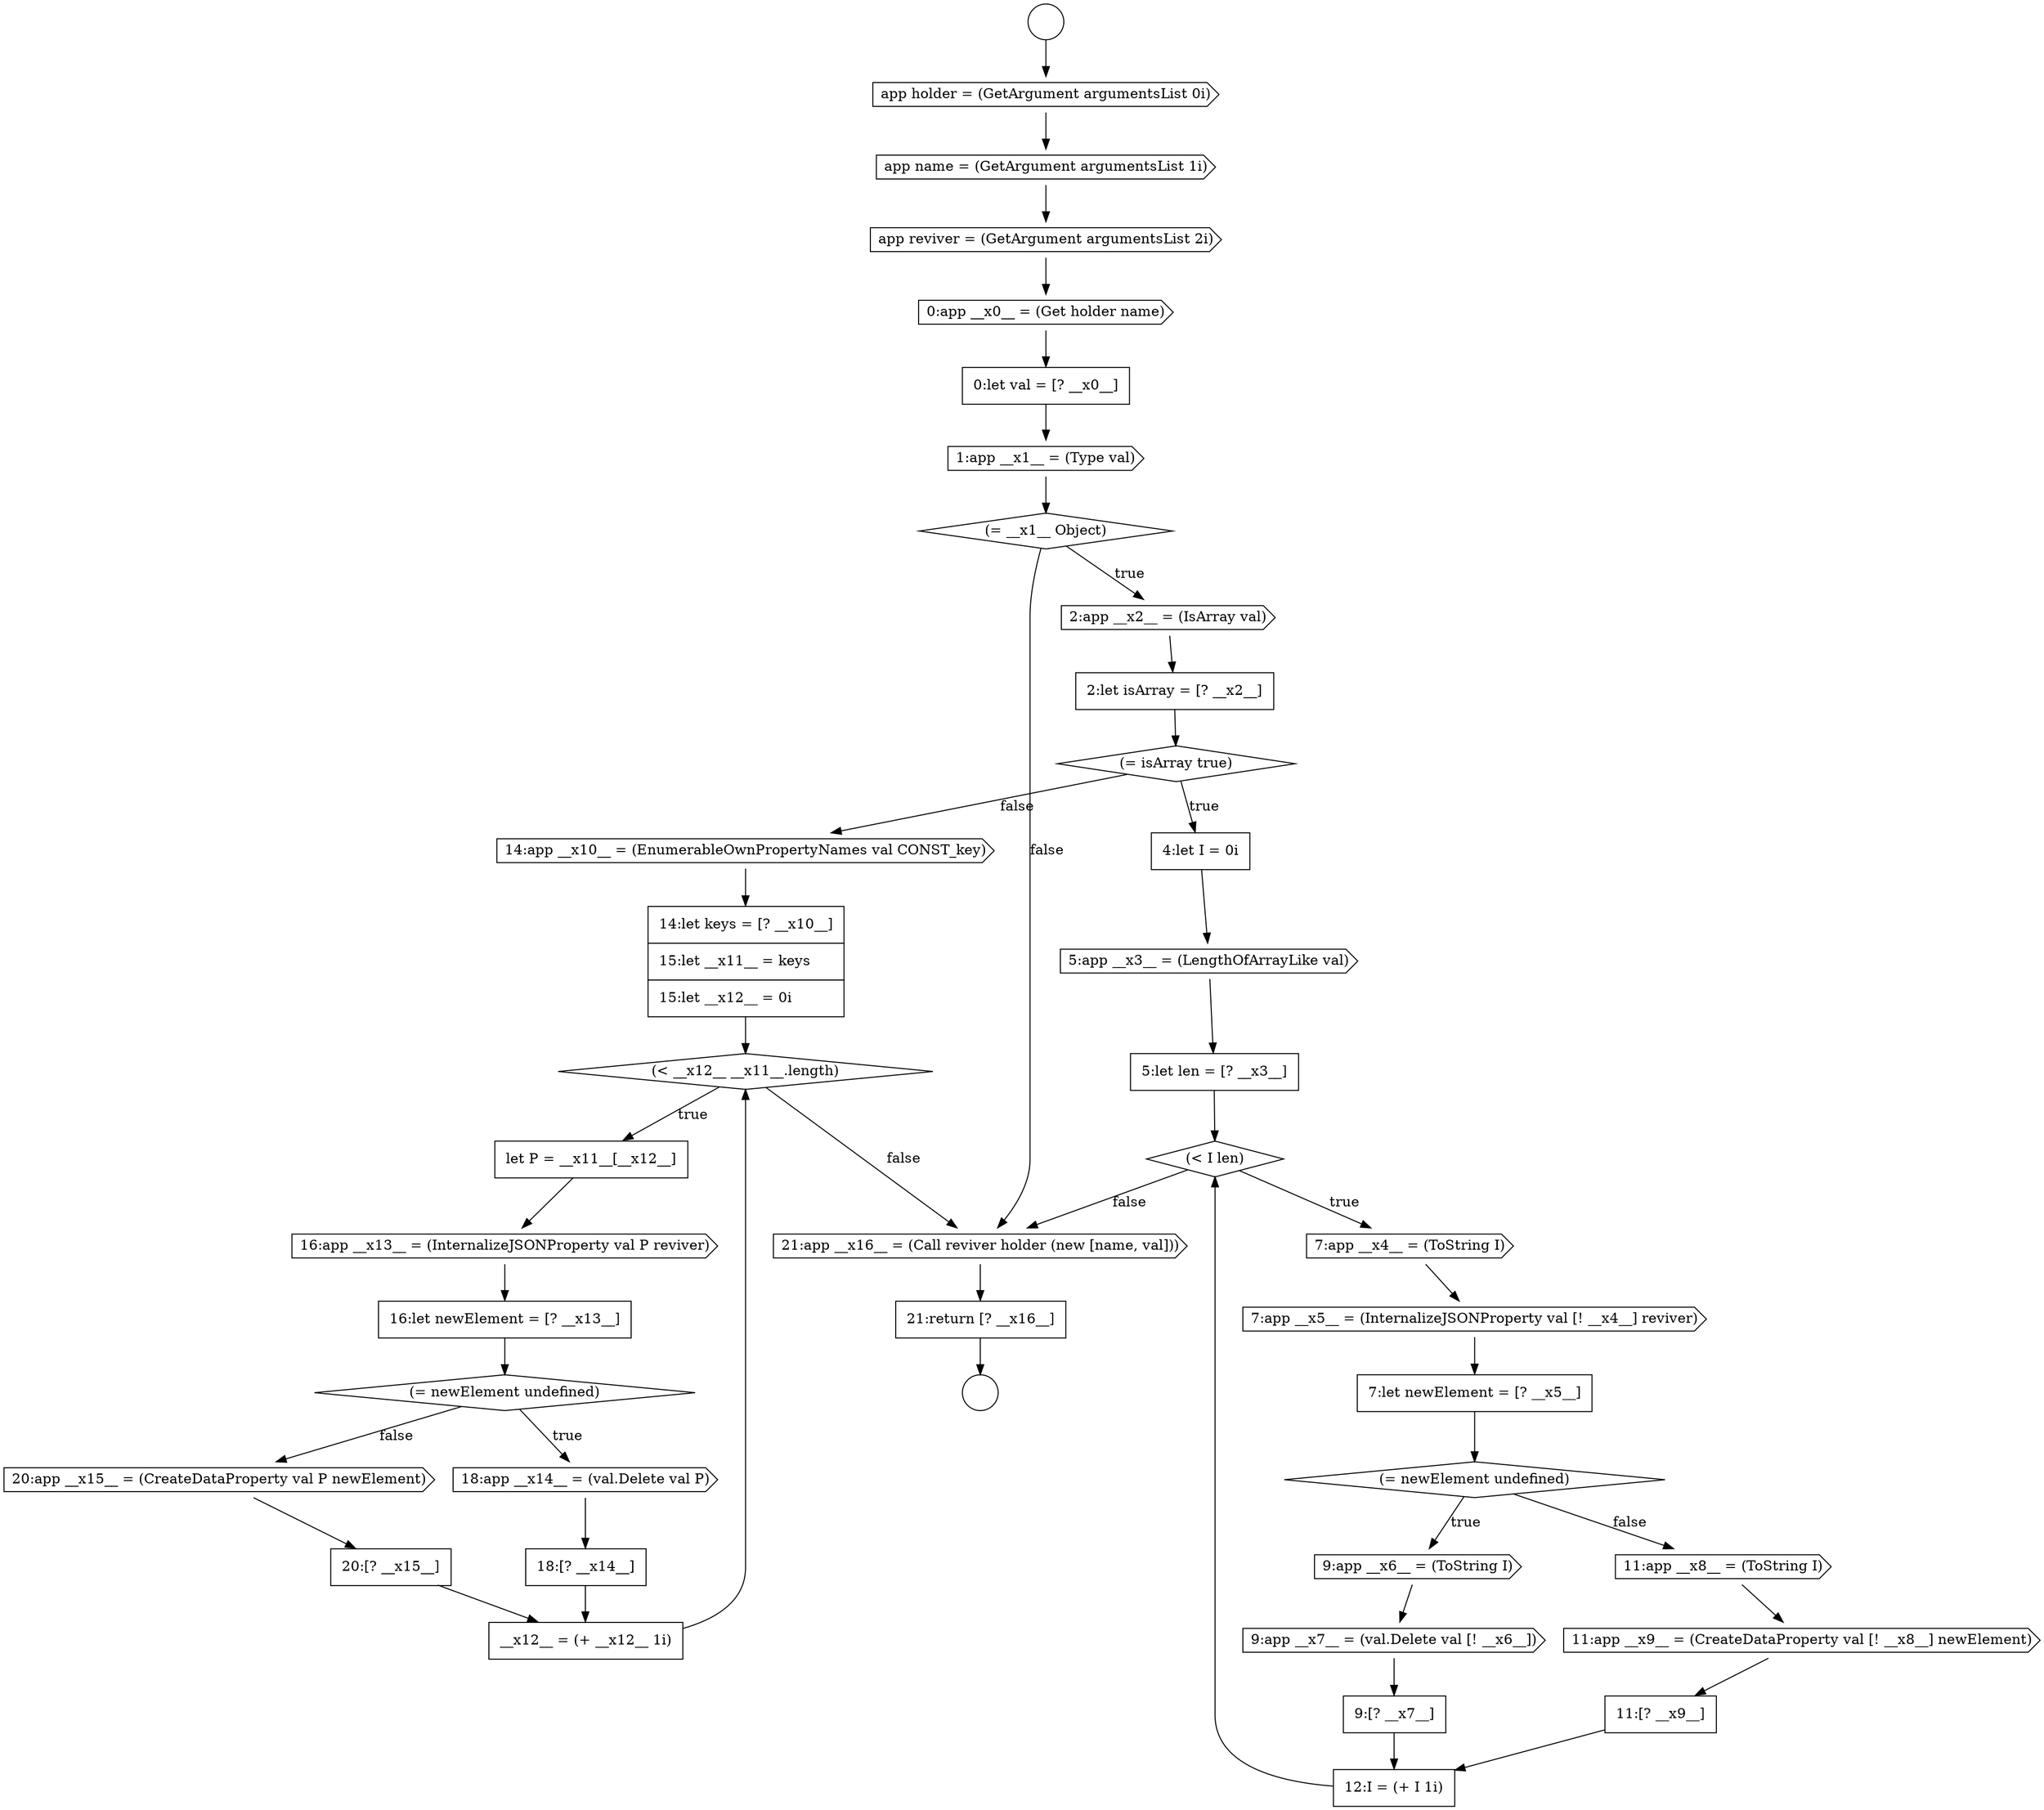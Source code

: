 digraph {
  node0 [shape=circle label=" " color="black" fillcolor="white" style=filled]
  node5 [shape=cds, label=<<font color="black">0:app __x0__ = (Get holder name)</font>> color="black" fillcolor="white" style=filled]
  node10 [shape=none, margin=0, label=<<font color="black">
    <table border="0" cellborder="1" cellspacing="0" cellpadding="10">
      <tr><td align="left">2:let isArray = [? __x2__]</td></tr>
    </table>
  </font>> color="black" fillcolor="white" style=filled]
  node14 [shape=none, margin=0, label=<<font color="black">
    <table border="0" cellborder="1" cellspacing="0" cellpadding="10">
      <tr><td align="left">5:let len = [? __x3__]</td></tr>
    </table>
  </font>> color="black" fillcolor="white" style=filled]
  node1 [shape=circle label=" " color="black" fillcolor="white" style=filled]
  node6 [shape=none, margin=0, label=<<font color="black">
    <table border="0" cellborder="1" cellspacing="0" cellpadding="10">
      <tr><td align="left">0:let val = [? __x0__]</td></tr>
    </table>
  </font>> color="black" fillcolor="white" style=filled]
  node9 [shape=cds, label=<<font color="black">2:app __x2__ = (IsArray val)</font>> color="black" fillcolor="white" style=filled]
  node13 [shape=cds, label=<<font color="black">5:app __x3__ = (LengthOfArrayLike val)</font>> color="black" fillcolor="white" style=filled]
  node2 [shape=cds, label=<<font color="black">app holder = (GetArgument argumentsList 0i)</font>> color="black" fillcolor="white" style=filled]
  node12 [shape=none, margin=0, label=<<font color="black">
    <table border="0" cellborder="1" cellspacing="0" cellpadding="10">
      <tr><td align="left">4:let I = 0i</td></tr>
    </table>
  </font>> color="black" fillcolor="white" style=filled]
  node18 [shape=none, margin=0, label=<<font color="black">
    <table border="0" cellborder="1" cellspacing="0" cellpadding="10">
      <tr><td align="left">7:let newElement = [? __x5__]</td></tr>
    </table>
  </font>> color="black" fillcolor="white" style=filled]
  node11 [shape=diamond, label=<<font color="black">(= isArray true)</font>> color="black" fillcolor="white" style=filled]
  node8 [shape=diamond, label=<<font color="black">(= __x1__ Object)</font>> color="black" fillcolor="white" style=filled]
  node4 [shape=cds, label=<<font color="black">app reviver = (GetArgument argumentsList 2i)</font>> color="black" fillcolor="white" style=filled]
  node15 [shape=diamond, label=<<font color="black">(&lt; I len)</font>> color="black" fillcolor="white" style=filled]
  node24 [shape=cds, label=<<font color="black">11:app __x9__ = (CreateDataProperty val [! __x8__] newElement)</font>> color="black" fillcolor="white" style=filled]
  node37 [shape=none, margin=0, label=<<font color="black">
    <table border="0" cellborder="1" cellspacing="0" cellpadding="10">
      <tr><td align="left">20:[? __x15__]</td></tr>
    </table>
  </font>> color="black" fillcolor="white" style=filled]
  node25 [shape=none, margin=0, label=<<font color="black">
    <table border="0" cellborder="1" cellspacing="0" cellpadding="10">
      <tr><td align="left">11:[? __x9__]</td></tr>
    </table>
  </font>> color="black" fillcolor="white" style=filled]
  node20 [shape=cds, label=<<font color="black">9:app __x6__ = (ToString I)</font>> color="black" fillcolor="white" style=filled]
  node29 [shape=diamond, label=<<font color="black">(&lt; __x12__ __x11__.length)</font>> color="black" fillcolor="white" style=filled]
  node21 [shape=cds, label=<<font color="black">9:app __x7__ = (val.Delete val [! __x6__])</font>> color="black" fillcolor="white" style=filled]
  node33 [shape=diamond, label=<<font color="black">(= newElement undefined)</font>> color="black" fillcolor="white" style=filled]
  node28 [shape=none, margin=0, label=<<font color="black">
    <table border="0" cellborder="1" cellspacing="0" cellpadding="10">
      <tr><td align="left">14:let keys = [? __x10__]</td></tr>
      <tr><td align="left">15:let __x11__ = keys</td></tr>
      <tr><td align="left">15:let __x12__ = 0i</td></tr>
    </table>
  </font>> color="black" fillcolor="white" style=filled]
  node38 [shape=none, margin=0, label=<<font color="black">
    <table border="0" cellborder="1" cellspacing="0" cellpadding="10">
      <tr><td align="left">__x12__ = (+ __x12__ 1i)</td></tr>
    </table>
  </font>> color="black" fillcolor="white" style=filled]
  node17 [shape=cds, label=<<font color="black">7:app __x5__ = (InternalizeJSONProperty val [! __x4__] reviver)</font>> color="black" fillcolor="white" style=filled]
  node32 [shape=none, margin=0, label=<<font color="black">
    <table border="0" cellborder="1" cellspacing="0" cellpadding="10">
      <tr><td align="left">16:let newElement = [? __x13__]</td></tr>
    </table>
  </font>> color="black" fillcolor="white" style=filled]
  node34 [shape=cds, label=<<font color="black">18:app __x14__ = (val.Delete val P)</font>> color="black" fillcolor="white" style=filled]
  node22 [shape=none, margin=0, label=<<font color="black">
    <table border="0" cellborder="1" cellspacing="0" cellpadding="10">
      <tr><td align="left">9:[? __x7__]</td></tr>
    </table>
  </font>> color="black" fillcolor="white" style=filled]
  node27 [shape=cds, label=<<font color="black">14:app __x10__ = (EnumerableOwnPropertyNames val CONST_key)</font>> color="black" fillcolor="white" style=filled]
  node7 [shape=cds, label=<<font color="black">1:app __x1__ = (Type val)</font>> color="black" fillcolor="white" style=filled]
  node39 [shape=cds, label=<<font color="black">21:app __x16__ = (Call reviver holder (new [name, val]))</font>> color="black" fillcolor="white" style=filled]
  node3 [shape=cds, label=<<font color="black">app name = (GetArgument argumentsList 1i)</font>> color="black" fillcolor="white" style=filled]
  node35 [shape=none, margin=0, label=<<font color="black">
    <table border="0" cellborder="1" cellspacing="0" cellpadding="10">
      <tr><td align="left">18:[? __x14__]</td></tr>
    </table>
  </font>> color="black" fillcolor="white" style=filled]
  node16 [shape=cds, label=<<font color="black">7:app __x4__ = (ToString I)</font>> color="black" fillcolor="white" style=filled]
  node31 [shape=cds, label=<<font color="black">16:app __x13__ = (InternalizeJSONProperty val P reviver)</font>> color="black" fillcolor="white" style=filled]
  node40 [shape=none, margin=0, label=<<font color="black">
    <table border="0" cellborder="1" cellspacing="0" cellpadding="10">
      <tr><td align="left">21:return [? __x16__]</td></tr>
    </table>
  </font>> color="black" fillcolor="white" style=filled]
  node26 [shape=none, margin=0, label=<<font color="black">
    <table border="0" cellborder="1" cellspacing="0" cellpadding="10">
      <tr><td align="left">12:I = (+ I 1i)</td></tr>
    </table>
  </font>> color="black" fillcolor="white" style=filled]
  node23 [shape=cds, label=<<font color="black">11:app __x8__ = (ToString I)</font>> color="black" fillcolor="white" style=filled]
  node36 [shape=cds, label=<<font color="black">20:app __x15__ = (CreateDataProperty val P newElement)</font>> color="black" fillcolor="white" style=filled]
  node30 [shape=none, margin=0, label=<<font color="black">
    <table border="0" cellborder="1" cellspacing="0" cellpadding="10">
      <tr><td align="left">let P = __x11__[__x12__]</td></tr>
    </table>
  </font>> color="black" fillcolor="white" style=filled]
  node19 [shape=diamond, label=<<font color="black">(= newElement undefined)</font>> color="black" fillcolor="white" style=filled]
  node22 -> node26 [ color="black"]
  node8 -> node9 [label=<<font color="black">true</font>> color="black"]
  node8 -> node39 [label=<<font color="black">false</font>> color="black"]
  node13 -> node14 [ color="black"]
  node0 -> node2 [ color="black"]
  node9 -> node10 [ color="black"]
  node30 -> node31 [ color="black"]
  node35 -> node38 [ color="black"]
  node40 -> node1 [ color="black"]
  node10 -> node11 [ color="black"]
  node4 -> node5 [ color="black"]
  node25 -> node26 [ color="black"]
  node21 -> node22 [ color="black"]
  node16 -> node17 [ color="black"]
  node29 -> node30 [label=<<font color="black">true</font>> color="black"]
  node29 -> node39 [label=<<font color="black">false</font>> color="black"]
  node5 -> node6 [ color="black"]
  node3 -> node4 [ color="black"]
  node33 -> node34 [label=<<font color="black">true</font>> color="black"]
  node33 -> node36 [label=<<font color="black">false</font>> color="black"]
  node28 -> node29 [ color="black"]
  node39 -> node40 [ color="black"]
  node7 -> node8 [ color="black"]
  node34 -> node35 [ color="black"]
  node18 -> node19 [ color="black"]
  node38 -> node29 [ color="black"]
  node19 -> node20 [label=<<font color="black">true</font>> color="black"]
  node19 -> node23 [label=<<font color="black">false</font>> color="black"]
  node2 -> node3 [ color="black"]
  node15 -> node16 [label=<<font color="black">true</font>> color="black"]
  node15 -> node39 [label=<<font color="black">false</font>> color="black"]
  node26 -> node15 [ color="black"]
  node12 -> node13 [ color="black"]
  node11 -> node12 [label=<<font color="black">true</font>> color="black"]
  node11 -> node27 [label=<<font color="black">false</font>> color="black"]
  node36 -> node37 [ color="black"]
  node6 -> node7 [ color="black"]
  node27 -> node28 [ color="black"]
  node37 -> node38 [ color="black"]
  node23 -> node24 [ color="black"]
  node14 -> node15 [ color="black"]
  node31 -> node32 [ color="black"]
  node20 -> node21 [ color="black"]
  node24 -> node25 [ color="black"]
  node32 -> node33 [ color="black"]
  node17 -> node18 [ color="black"]
}

